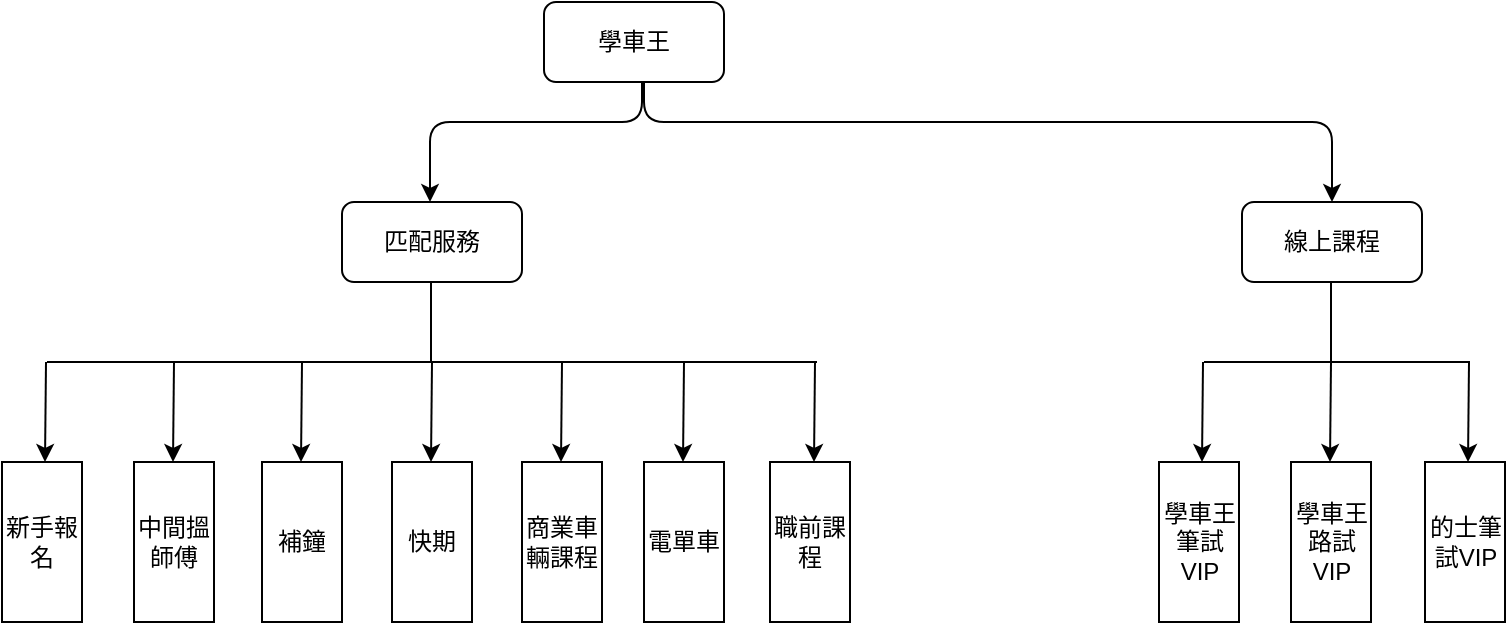 <mxfile version="14.6.13" type="github">
  <diagram id="QzUdSv5bi3c13NPvNYom" name="Page-1">
    <mxGraphModel dx="1125" dy="686" grid="1" gridSize="10" guides="1" tooltips="1" connect="1" arrows="1" fold="1" page="1" pageScale="1" pageWidth="1169" pageHeight="1654" math="0" shadow="0">
      <root>
        <mxCell id="0" />
        <mxCell id="1" parent="0" />
        <mxCell id="bUeCEsJDket9SZMUi5b--61" style="edgeStyle=orthogonalEdgeStyle;curved=0;rounded=1;sketch=0;orthogonalLoop=1;jettySize=auto;html=1;exitX=0.5;exitY=1;exitDx=0;exitDy=0;strokeColor=#000000;" edge="1" parent="1">
          <mxGeometry relative="1" as="geometry">
            <mxPoint x="264" y="160" as="targetPoint" />
            <mxPoint x="370" y="100" as="sourcePoint" />
            <Array as="points">
              <mxPoint x="370" y="120" />
              <mxPoint x="264" y="120" />
            </Array>
          </mxGeometry>
        </mxCell>
        <mxCell id="bUeCEsJDket9SZMUi5b--62" style="edgeStyle=orthogonalEdgeStyle;curved=0;rounded=1;sketch=0;orthogonalLoop=1;jettySize=auto;html=1;exitX=0.5;exitY=1;exitDx=0;exitDy=0;strokeColor=#000000;entryX=0.5;entryY=0;entryDx=0;entryDy=0;" edge="1" parent="1" target="bUeCEsJDket9SZMUi5b--65">
          <mxGeometry relative="1" as="geometry">
            <mxPoint x="590" y="160" as="targetPoint" />
            <mxPoint x="371" y="100" as="sourcePoint" />
            <Array as="points">
              <mxPoint x="371" y="120" />
              <mxPoint x="715" y="120" />
            </Array>
          </mxGeometry>
        </mxCell>
        <mxCell id="bUeCEsJDket9SZMUi5b--3" value="學車王" style="rounded=1;whiteSpace=wrap;html=1;" vertex="1" parent="1">
          <mxGeometry x="321" y="60" width="90" height="40" as="geometry" />
        </mxCell>
        <mxCell id="bUeCEsJDket9SZMUi5b--34" value="" style="endArrow=none;html=1;" edge="1" parent="1">
          <mxGeometry width="50" height="50" relative="1" as="geometry">
            <mxPoint x="457.5" y="240" as="sourcePoint" />
            <mxPoint x="72.5" y="240" as="targetPoint" />
          </mxGeometry>
        </mxCell>
        <mxCell id="bUeCEsJDket9SZMUi5b--36" value="新手報名" style="rounded=0;whiteSpace=wrap;html=1;shadow=0;labelBackgroundColor=none;sketch=0;direction=north;" vertex="1" parent="1">
          <mxGeometry x="50" y="290" width="40" height="80" as="geometry" />
        </mxCell>
        <mxCell id="bUeCEsJDket9SZMUi5b--39" value="中間搵師傅" style="rounded=0;whiteSpace=wrap;html=1;shadow=0;labelBackgroundColor=none;sketch=0;direction=north;" vertex="1" parent="1">
          <mxGeometry x="116" y="290" width="40" height="80" as="geometry" />
        </mxCell>
        <mxCell id="bUeCEsJDket9SZMUi5b--41" value="補鐘" style="rounded=0;whiteSpace=wrap;html=1;shadow=0;labelBackgroundColor=none;sketch=0;direction=north;" vertex="1" parent="1">
          <mxGeometry x="180" y="290" width="40" height="80" as="geometry" />
        </mxCell>
        <mxCell id="bUeCEsJDket9SZMUi5b--43" value="快期" style="rounded=0;whiteSpace=wrap;html=1;shadow=0;labelBackgroundColor=none;sketch=0;direction=north;" vertex="1" parent="1">
          <mxGeometry x="245" y="290" width="40" height="80" as="geometry" />
        </mxCell>
        <mxCell id="bUeCEsJDket9SZMUi5b--45" value="職前課程" style="rounded=0;whiteSpace=wrap;html=1;shadow=0;labelBackgroundColor=none;sketch=0;direction=north;" vertex="1" parent="1">
          <mxGeometry x="434" y="290" width="40" height="80" as="geometry" />
        </mxCell>
        <mxCell id="bUeCEsJDket9SZMUi5b--47" value="商業車輛課程" style="rounded=0;whiteSpace=wrap;html=1;shadow=0;labelBackgroundColor=none;sketch=0;direction=north;" vertex="1" parent="1">
          <mxGeometry x="310" y="290" width="40" height="80" as="geometry" />
        </mxCell>
        <mxCell id="bUeCEsJDket9SZMUi5b--49" value="電單車" style="rounded=0;whiteSpace=wrap;html=1;shadow=0;labelBackgroundColor=none;sketch=0;direction=north;" vertex="1" parent="1">
          <mxGeometry x="371" y="290" width="40" height="80" as="geometry" />
        </mxCell>
        <mxCell id="bUeCEsJDket9SZMUi5b--50" style="edgeStyle=none;rounded=0;orthogonalLoop=1;jettySize=auto;html=1;" edge="1" parent="1">
          <mxGeometry relative="1" as="geometry">
            <mxPoint x="71.5" y="290" as="targetPoint" />
            <mxPoint x="72" y="240" as="sourcePoint" />
          </mxGeometry>
        </mxCell>
        <mxCell id="bUeCEsJDket9SZMUi5b--51" style="edgeStyle=none;rounded=0;orthogonalLoop=1;jettySize=auto;html=1;" edge="1" parent="1">
          <mxGeometry relative="1" as="geometry">
            <mxPoint x="135.5" y="290" as="targetPoint" />
            <mxPoint x="136" y="240" as="sourcePoint" />
          </mxGeometry>
        </mxCell>
        <mxCell id="bUeCEsJDket9SZMUi5b--52" style="edgeStyle=none;rounded=0;orthogonalLoop=1;jettySize=auto;html=1;" edge="1" parent="1">
          <mxGeometry relative="1" as="geometry">
            <mxPoint x="199.5" y="290" as="targetPoint" />
            <mxPoint x="200" y="240" as="sourcePoint" />
          </mxGeometry>
        </mxCell>
        <mxCell id="bUeCEsJDket9SZMUi5b--53" style="edgeStyle=none;rounded=0;orthogonalLoop=1;jettySize=auto;html=1;" edge="1" parent="1">
          <mxGeometry relative="1" as="geometry">
            <mxPoint x="264.5" y="290" as="targetPoint" />
            <mxPoint x="265" y="240" as="sourcePoint" />
          </mxGeometry>
        </mxCell>
        <mxCell id="bUeCEsJDket9SZMUi5b--55" style="edgeStyle=none;rounded=0;orthogonalLoop=1;jettySize=auto;html=1;" edge="1" parent="1">
          <mxGeometry relative="1" as="geometry">
            <mxPoint x="329.5" y="290" as="targetPoint" />
            <mxPoint x="330" y="240" as="sourcePoint" />
          </mxGeometry>
        </mxCell>
        <mxCell id="bUeCEsJDket9SZMUi5b--56" style="edgeStyle=none;rounded=0;orthogonalLoop=1;jettySize=auto;html=1;" edge="1" parent="1">
          <mxGeometry relative="1" as="geometry">
            <mxPoint x="390.5" y="290" as="targetPoint" />
            <mxPoint x="391" y="240" as="sourcePoint" />
          </mxGeometry>
        </mxCell>
        <mxCell id="bUeCEsJDket9SZMUi5b--57" style="edgeStyle=none;rounded=0;orthogonalLoop=1;jettySize=auto;html=1;" edge="1" parent="1">
          <mxGeometry relative="1" as="geometry">
            <mxPoint x="456" y="290" as="targetPoint" />
            <mxPoint x="456.5" y="240" as="sourcePoint" />
          </mxGeometry>
        </mxCell>
        <mxCell id="bUeCEsJDket9SZMUi5b--63" value="匹配服務" style="rounded=1;whiteSpace=wrap;html=1;" vertex="1" parent="1">
          <mxGeometry x="220" y="160" width="90" height="40" as="geometry" />
        </mxCell>
        <mxCell id="bUeCEsJDket9SZMUi5b--64" value="" style="endArrow=none;html=1;strokeColor=#000000;" edge="1" parent="1">
          <mxGeometry width="50" height="50" relative="1" as="geometry">
            <mxPoint x="264.5" y="240" as="sourcePoint" />
            <mxPoint x="264.5" y="200" as="targetPoint" />
          </mxGeometry>
        </mxCell>
        <mxCell id="bUeCEsJDket9SZMUi5b--65" value="線上課程" style="rounded=1;whiteSpace=wrap;html=1;" vertex="1" parent="1">
          <mxGeometry x="670" y="160" width="90" height="40" as="geometry" />
        </mxCell>
        <mxCell id="bUeCEsJDket9SZMUi5b--66" value="" style="endArrow=none;html=1;" edge="1" parent="1">
          <mxGeometry width="50" height="50" relative="1" as="geometry">
            <mxPoint x="784" y="240" as="sourcePoint" />
            <mxPoint x="651" y="240" as="targetPoint" />
          </mxGeometry>
        </mxCell>
        <mxCell id="bUeCEsJDket9SZMUi5b--67" value="" style="endArrow=none;html=1;strokeColor=#000000;" edge="1" parent="1">
          <mxGeometry width="50" height="50" relative="1" as="geometry">
            <mxPoint x="714.5" y="240" as="sourcePoint" />
            <mxPoint x="714.5" y="200" as="targetPoint" />
          </mxGeometry>
        </mxCell>
        <mxCell id="bUeCEsJDket9SZMUi5b--68" value="學車王筆試VIP" style="rounded=0;whiteSpace=wrap;html=1;shadow=0;labelBackgroundColor=none;sketch=0;direction=north;" vertex="1" parent="1">
          <mxGeometry x="628.5" y="290" width="40" height="80" as="geometry" />
        </mxCell>
        <mxCell id="bUeCEsJDket9SZMUi5b--69" value="學車王路試VIP" style="rounded=0;whiteSpace=wrap;html=1;shadow=0;labelBackgroundColor=none;sketch=0;direction=north;" vertex="1" parent="1">
          <mxGeometry x="694.5" y="290" width="40" height="80" as="geometry" />
        </mxCell>
        <mxCell id="bUeCEsJDket9SZMUi5b--70" style="edgeStyle=none;rounded=0;orthogonalLoop=1;jettySize=auto;html=1;" edge="1" parent="1">
          <mxGeometry relative="1" as="geometry">
            <mxPoint x="650" y="290" as="targetPoint" />
            <mxPoint x="650.5" y="240" as="sourcePoint" />
          </mxGeometry>
        </mxCell>
        <mxCell id="bUeCEsJDket9SZMUi5b--71" style="edgeStyle=none;rounded=0;orthogonalLoop=1;jettySize=auto;html=1;" edge="1" parent="1">
          <mxGeometry relative="1" as="geometry">
            <mxPoint x="714" y="290" as="targetPoint" />
            <mxPoint x="714.5" y="240" as="sourcePoint" />
          </mxGeometry>
        </mxCell>
        <mxCell id="bUeCEsJDket9SZMUi5b--72" value="的士筆試VIP" style="rounded=0;whiteSpace=wrap;html=1;shadow=0;labelBackgroundColor=none;sketch=0;direction=north;" vertex="1" parent="1">
          <mxGeometry x="761.5" y="290" width="40" height="80" as="geometry" />
        </mxCell>
        <mxCell id="bUeCEsJDket9SZMUi5b--74" style="edgeStyle=none;rounded=0;orthogonalLoop=1;jettySize=auto;html=1;" edge="1" parent="1">
          <mxGeometry relative="1" as="geometry">
            <mxPoint x="783" y="290" as="targetPoint" />
            <mxPoint x="783.5" y="240" as="sourcePoint" />
          </mxGeometry>
        </mxCell>
      </root>
    </mxGraphModel>
  </diagram>
</mxfile>
